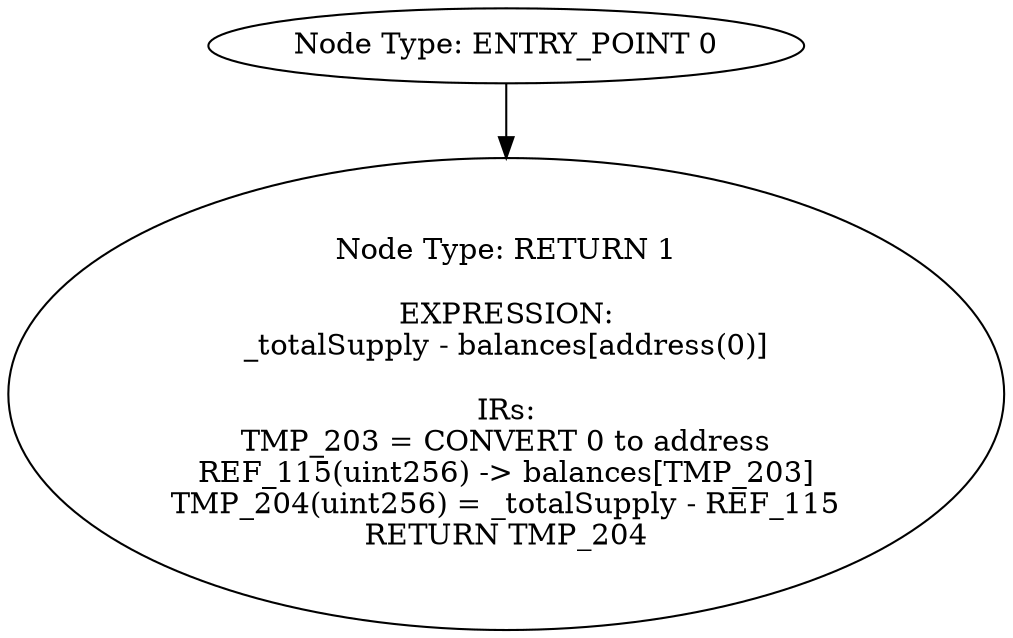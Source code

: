 digraph{
0[label="Node Type: ENTRY_POINT 0
"];
0->1;
1[label="Node Type: RETURN 1

EXPRESSION:
_totalSupply - balances[address(0)]

IRs:
TMP_203 = CONVERT 0 to address
REF_115(uint256) -> balances[TMP_203]
TMP_204(uint256) = _totalSupply - REF_115
RETURN TMP_204"];
}
